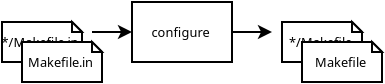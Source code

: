 <?xml version="1.0" encoding="UTF-8"?>
<dia:diagram xmlns:dia="http://www.lysator.liu.se/~alla/dia/">
  <dia:layer name="Background" visible="true">
    <dia:object type="Standard - Line" version="0" id="O0">
      <dia:attribute name="obj_pos">
        <dia:point val="23,-26.5"/>
      </dia:attribute>
      <dia:attribute name="obj_bb">
        <dia:rectangle val="22.95,-27;25.05,-26"/>
      </dia:attribute>
      <dia:attribute name="conn_endpoints">
        <dia:point val="23,-26.5"/>
        <dia:point val="25,-26.5"/>
      </dia:attribute>
      <dia:attribute name="numcp">
        <dia:int val="2"/>
      </dia:attribute>
      <dia:attribute name="end_arrow">
        <dia:enum val="22"/>
      </dia:attribute>
      <dia:attribute name="end_arrow_length">
        <dia:real val="0.5"/>
      </dia:attribute>
      <dia:attribute name="end_arrow_width">
        <dia:real val="0.5"/>
      </dia:attribute>
    </dia:object>
    <dia:object type="Standard - Polygon" version="0" id="O1">
      <dia:attribute name="obj_pos">
        <dia:point val="18.5,-27"/>
      </dia:attribute>
      <dia:attribute name="obj_bb">
        <dia:rectangle val="18.45,-27.05;22.55,-24.95"/>
      </dia:attribute>
      <dia:attribute name="poly_points">
        <dia:point val="18.5,-27"/>
        <dia:point val="22,-27"/>
        <dia:point val="22.5,-26.5"/>
        <dia:point val="22.5,-25"/>
        <dia:point val="18.5,-25"/>
      </dia:attribute>
      <dia:attribute name="show_background">
        <dia:boolean val="true"/>
      </dia:attribute>
    </dia:object>
    <dia:object type="Standard - Polygon" version="0" id="O2">
      <dia:attribute name="obj_pos">
        <dia:point val="22,-27"/>
      </dia:attribute>
      <dia:attribute name="obj_bb">
        <dia:rectangle val="21.95,-27.121;22.621,-26.45"/>
      </dia:attribute>
      <dia:attribute name="poly_points">
        <dia:point val="22,-27"/>
        <dia:point val="22.5,-26.5"/>
        <dia:point val="22,-26.5"/>
      </dia:attribute>
      <dia:attribute name="show_background">
        <dia:boolean val="true"/>
      </dia:attribute>
    </dia:object>
    <dia:object type="Standard - Text" version="1" id="O3">
      <dia:attribute name="obj_pos">
        <dia:point val="20.5,-26"/>
      </dia:attribute>
      <dia:attribute name="obj_bb">
        <dia:rectangle val="18.593,-26.47;22.407,-25.53"/>
      </dia:attribute>
      <dia:attribute name="text">
        <dia:composite type="text">
          <dia:attribute name="string">
            <dia:string>#*/Makefile.in #</dia:string>
          </dia:attribute>
          <dia:attribute name="font">
            <dia:font family="sans" style="0" name="Helvetica"/>
          </dia:attribute>
          <dia:attribute name="height">
            <dia:real val="0.8"/>
          </dia:attribute>
          <dia:attribute name="pos">
            <dia:point val="20.5,-25.927"/>
          </dia:attribute>
          <dia:attribute name="color">
            <dia:color val="#000000"/>
          </dia:attribute>
          <dia:attribute name="alignment">
            <dia:enum val="1"/>
          </dia:attribute>
        </dia:composite>
      </dia:attribute>
      <dia:attribute name="valign">
        <dia:enum val="2"/>
      </dia:attribute>
      <dia:connections>
        <dia:connection handle="0" to="O1" connection="10"/>
      </dia:connections>
    </dia:object>
    <dia:object type="Standard - Polygon" version="0" id="O4">
      <dia:attribute name="obj_pos">
        <dia:point val="19.5,-26"/>
      </dia:attribute>
      <dia:attribute name="obj_bb">
        <dia:rectangle val="19.45,-26.05;23.55,-23.95"/>
      </dia:attribute>
      <dia:attribute name="poly_points">
        <dia:point val="19.5,-26"/>
        <dia:point val="23,-26"/>
        <dia:point val="23.5,-25.5"/>
        <dia:point val="23.5,-24"/>
        <dia:point val="19.5,-24"/>
      </dia:attribute>
      <dia:attribute name="show_background">
        <dia:boolean val="true"/>
      </dia:attribute>
    </dia:object>
    <dia:object type="Standard - Polygon" version="0" id="O5">
      <dia:attribute name="obj_pos">
        <dia:point val="23,-26"/>
      </dia:attribute>
      <dia:attribute name="obj_bb">
        <dia:rectangle val="22.95,-26.121;23.621,-25.45"/>
      </dia:attribute>
      <dia:attribute name="poly_points">
        <dia:point val="23,-26"/>
        <dia:point val="23.5,-25.5"/>
        <dia:point val="23,-25.5"/>
      </dia:attribute>
      <dia:attribute name="show_background">
        <dia:boolean val="true"/>
      </dia:attribute>
    </dia:object>
    <dia:object type="Standard - Text" version="1" id="O6">
      <dia:attribute name="obj_pos">
        <dia:point val="21.5,-25"/>
      </dia:attribute>
      <dia:attribute name="obj_bb">
        <dia:rectangle val="19.837,-25.47;23.163,-24.53"/>
      </dia:attribute>
      <dia:attribute name="text">
        <dia:composite type="text">
          <dia:attribute name="string">
            <dia:string>#Makefile.in #</dia:string>
          </dia:attribute>
          <dia:attribute name="font">
            <dia:font family="sans" style="0" name="Helvetica"/>
          </dia:attribute>
          <dia:attribute name="height">
            <dia:real val="0.8"/>
          </dia:attribute>
          <dia:attribute name="pos">
            <dia:point val="21.5,-24.927"/>
          </dia:attribute>
          <dia:attribute name="color">
            <dia:color val="#000000"/>
          </dia:attribute>
          <dia:attribute name="alignment">
            <dia:enum val="1"/>
          </dia:attribute>
        </dia:composite>
      </dia:attribute>
      <dia:attribute name="valign">
        <dia:enum val="2"/>
      </dia:attribute>
      <dia:connections>
        <dia:connection handle="0" to="O4" connection="10"/>
      </dia:connections>
    </dia:object>
    <dia:object type="Standard - Line" version="0" id="O7">
      <dia:attribute name="obj_pos">
        <dia:point val="30,-26.5"/>
      </dia:attribute>
      <dia:attribute name="obj_bb">
        <dia:rectangle val="29.95,-27;32.05,-26"/>
      </dia:attribute>
      <dia:attribute name="conn_endpoints">
        <dia:point val="30,-26.5"/>
        <dia:point val="32,-26.5"/>
      </dia:attribute>
      <dia:attribute name="numcp">
        <dia:int val="1"/>
      </dia:attribute>
      <dia:attribute name="end_arrow">
        <dia:enum val="22"/>
      </dia:attribute>
      <dia:attribute name="end_arrow_length">
        <dia:real val="0.5"/>
      </dia:attribute>
      <dia:attribute name="end_arrow_width">
        <dia:real val="0.5"/>
      </dia:attribute>
    </dia:object>
    <dia:object type="Standard - Polygon" version="0" id="O8">
      <dia:attribute name="obj_pos">
        <dia:point val="32.5,-27"/>
      </dia:attribute>
      <dia:attribute name="obj_bb">
        <dia:rectangle val="32.45,-27.05;36.55,-24.95"/>
      </dia:attribute>
      <dia:attribute name="poly_points">
        <dia:point val="32.5,-27"/>
        <dia:point val="36,-27"/>
        <dia:point val="36.5,-26.5"/>
        <dia:point val="36.5,-25"/>
        <dia:point val="32.5,-25"/>
      </dia:attribute>
      <dia:attribute name="show_background">
        <dia:boolean val="true"/>
      </dia:attribute>
    </dia:object>
    <dia:object type="Standard - Polygon" version="0" id="O9">
      <dia:attribute name="obj_pos">
        <dia:point val="36,-27"/>
      </dia:attribute>
      <dia:attribute name="obj_bb">
        <dia:rectangle val="35.95,-27.121;36.621,-26.45"/>
      </dia:attribute>
      <dia:attribute name="poly_points">
        <dia:point val="36,-27"/>
        <dia:point val="36.5,-26.5"/>
        <dia:point val="36,-26.5"/>
      </dia:attribute>
      <dia:attribute name="show_background">
        <dia:boolean val="true"/>
      </dia:attribute>
    </dia:object>
    <dia:object type="Standard - Text" version="1" id="O10">
      <dia:attribute name="obj_pos">
        <dia:point val="34.5,-26"/>
      </dia:attribute>
      <dia:attribute name="obj_bb">
        <dia:rectangle val="32.951,-26.47;36.049,-25.53"/>
      </dia:attribute>
      <dia:attribute name="text">
        <dia:composite type="text">
          <dia:attribute name="string">
            <dia:string>#*/Makefile #</dia:string>
          </dia:attribute>
          <dia:attribute name="font">
            <dia:font family="sans" style="0" name="Helvetica"/>
          </dia:attribute>
          <dia:attribute name="height">
            <dia:real val="0.8"/>
          </dia:attribute>
          <dia:attribute name="pos">
            <dia:point val="34.5,-25.927"/>
          </dia:attribute>
          <dia:attribute name="color">
            <dia:color val="#000000"/>
          </dia:attribute>
          <dia:attribute name="alignment">
            <dia:enum val="1"/>
          </dia:attribute>
        </dia:composite>
      </dia:attribute>
      <dia:attribute name="valign">
        <dia:enum val="2"/>
      </dia:attribute>
      <dia:connections>
        <dia:connection handle="0" to="O8" connection="10"/>
      </dia:connections>
    </dia:object>
    <dia:object type="Standard - Polygon" version="0" id="O11">
      <dia:attribute name="obj_pos">
        <dia:point val="33.5,-26"/>
      </dia:attribute>
      <dia:attribute name="obj_bb">
        <dia:rectangle val="33.45,-26.05;37.55,-23.95"/>
      </dia:attribute>
      <dia:attribute name="poly_points">
        <dia:point val="33.5,-26"/>
        <dia:point val="37,-26"/>
        <dia:point val="37.5,-25.5"/>
        <dia:point val="37.5,-24"/>
        <dia:point val="33.5,-24"/>
      </dia:attribute>
      <dia:attribute name="show_background">
        <dia:boolean val="true"/>
      </dia:attribute>
    </dia:object>
    <dia:object type="Standard - Polygon" version="0" id="O12">
      <dia:attribute name="obj_pos">
        <dia:point val="37,-26"/>
      </dia:attribute>
      <dia:attribute name="obj_bb">
        <dia:rectangle val="36.95,-26.121;37.621,-25.45"/>
      </dia:attribute>
      <dia:attribute name="poly_points">
        <dia:point val="37,-26"/>
        <dia:point val="37.5,-25.5"/>
        <dia:point val="37,-25.5"/>
      </dia:attribute>
      <dia:attribute name="show_background">
        <dia:boolean val="true"/>
      </dia:attribute>
    </dia:object>
    <dia:object type="Standard - Text" version="1" id="O13">
      <dia:attribute name="obj_pos">
        <dia:point val="35.5,-25"/>
      </dia:attribute>
      <dia:attribute name="obj_bb">
        <dia:rectangle val="34.196,-25.47;36.804,-24.53"/>
      </dia:attribute>
      <dia:attribute name="text">
        <dia:composite type="text">
          <dia:attribute name="string">
            <dia:string>#Makefile #</dia:string>
          </dia:attribute>
          <dia:attribute name="font">
            <dia:font family="sans" style="0" name="Helvetica"/>
          </dia:attribute>
          <dia:attribute name="height">
            <dia:real val="0.8"/>
          </dia:attribute>
          <dia:attribute name="pos">
            <dia:point val="35.5,-24.927"/>
          </dia:attribute>
          <dia:attribute name="color">
            <dia:color val="#000000"/>
          </dia:attribute>
          <dia:attribute name="alignment">
            <dia:enum val="1"/>
          </dia:attribute>
        </dia:composite>
      </dia:attribute>
      <dia:attribute name="valign">
        <dia:enum val="2"/>
      </dia:attribute>
      <dia:connections>
        <dia:connection handle="0" to="O11" connection="10"/>
      </dia:connections>
    </dia:object>
    <dia:object type="Standard - Box" version="0" id="O14">
      <dia:attribute name="obj_pos">
        <dia:point val="25,-28"/>
      </dia:attribute>
      <dia:attribute name="obj_bb">
        <dia:rectangle val="24.95,-28.05;30.05,-24.95"/>
      </dia:attribute>
      <dia:attribute name="elem_corner">
        <dia:point val="25,-28"/>
      </dia:attribute>
      <dia:attribute name="elem_width">
        <dia:real val="5"/>
      </dia:attribute>
      <dia:attribute name="elem_height">
        <dia:real val="3"/>
      </dia:attribute>
      <dia:attribute name="show_background">
        <dia:boolean val="true"/>
      </dia:attribute>
    </dia:object>
    <dia:object type="Standard - Text" version="1" id="O15">
      <dia:attribute name="obj_pos">
        <dia:point val="27.5,-26.5"/>
      </dia:attribute>
      <dia:attribute name="obj_bb">
        <dia:rectangle val="26.038,-26.97;28.962,-26.03"/>
      </dia:attribute>
      <dia:attribute name="text">
        <dia:composite type="text">
          <dia:attribute name="string">
            <dia:string>#configure #</dia:string>
          </dia:attribute>
          <dia:attribute name="font">
            <dia:font family="sans" style="0" name="Helvetica"/>
          </dia:attribute>
          <dia:attribute name="height">
            <dia:real val="0.8"/>
          </dia:attribute>
          <dia:attribute name="pos">
            <dia:point val="27.5,-26.427"/>
          </dia:attribute>
          <dia:attribute name="color">
            <dia:color val="#000000"/>
          </dia:attribute>
          <dia:attribute name="alignment">
            <dia:enum val="1"/>
          </dia:attribute>
        </dia:composite>
      </dia:attribute>
      <dia:attribute name="valign">
        <dia:enum val="2"/>
      </dia:attribute>
      <dia:connections>
        <dia:connection handle="0" to="O14" connection="8"/>
      </dia:connections>
    </dia:object>
  </dia:layer>
</dia:diagram>
